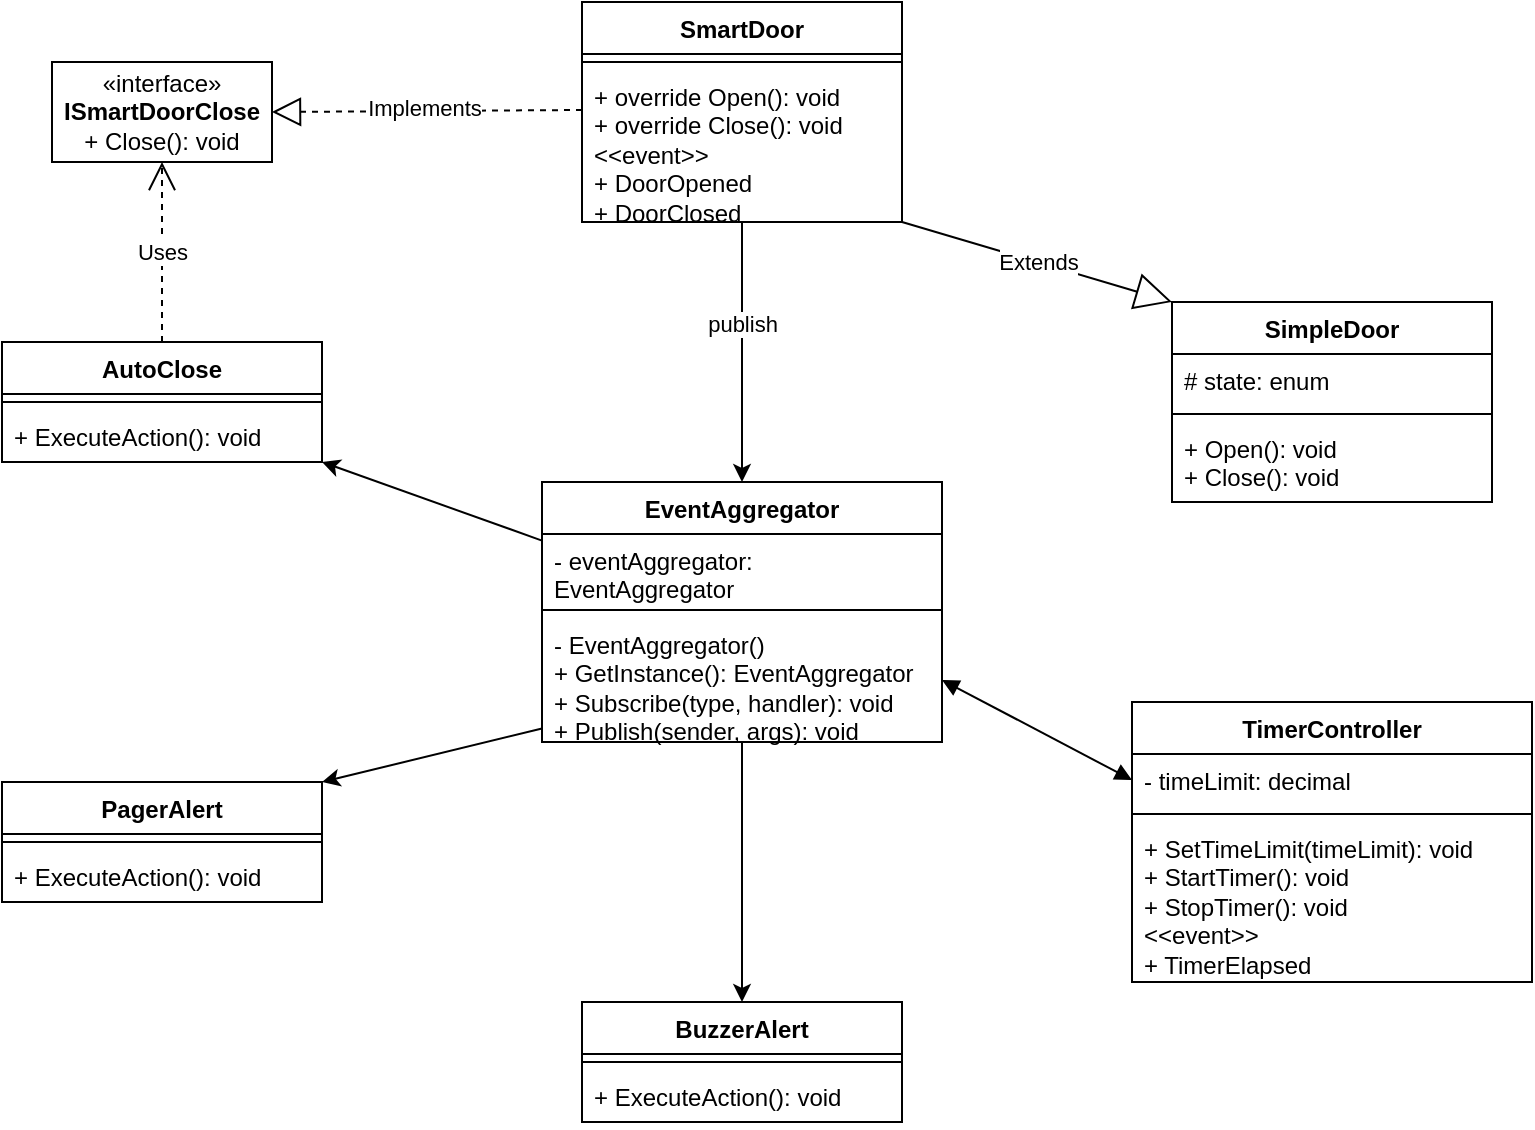 <mxfile version="22.1.22" type="device">
  <diagram name="Page-1" id="SEmlak7uieGWZUCjAaU1">
    <mxGraphModel dx="1674" dy="790" grid="1" gridSize="10" guides="1" tooltips="1" connect="1" arrows="1" fold="1" page="1" pageScale="1" pageWidth="850" pageHeight="1100" math="0" shadow="0">
      <root>
        <mxCell id="0" />
        <mxCell id="1" parent="0" />
        <mxCell id="HUGc6veq9v8A72gFGL7H-1" value="SimpleDoor" style="swimlane;fontStyle=1;align=center;verticalAlign=top;childLayout=stackLayout;horizontal=1;startSize=26;horizontalStack=0;resizeParent=1;resizeParentMax=0;resizeLast=0;collapsible=1;marginBottom=0;whiteSpace=wrap;html=1;" vertex="1" parent="1">
          <mxGeometry x="640" y="200" width="160" height="100" as="geometry" />
        </mxCell>
        <mxCell id="HUGc6veq9v8A72gFGL7H-2" value="# state: enum" style="text;strokeColor=none;fillColor=none;align=left;verticalAlign=top;spacingLeft=4;spacingRight=4;overflow=hidden;rotatable=0;points=[[0,0.5],[1,0.5]];portConstraint=eastwest;whiteSpace=wrap;html=1;" vertex="1" parent="HUGc6veq9v8A72gFGL7H-1">
          <mxGeometry y="26" width="160" height="26" as="geometry" />
        </mxCell>
        <mxCell id="HUGc6veq9v8A72gFGL7H-3" value="" style="line;strokeWidth=1;fillColor=none;align=left;verticalAlign=middle;spacingTop=-1;spacingLeft=3;spacingRight=3;rotatable=0;labelPosition=right;points=[];portConstraint=eastwest;strokeColor=inherit;" vertex="1" parent="HUGc6veq9v8A72gFGL7H-1">
          <mxGeometry y="52" width="160" height="8" as="geometry" />
        </mxCell>
        <mxCell id="HUGc6veq9v8A72gFGL7H-4" value="&lt;div&gt;+ Open(): void&lt;/div&gt;&lt;div&gt;+ Close(): void&lt;br&gt;&lt;/div&gt;" style="text;strokeColor=none;fillColor=none;align=left;verticalAlign=top;spacingLeft=4;spacingRight=4;overflow=hidden;rotatable=0;points=[[0,0.5],[1,0.5]];portConstraint=eastwest;whiteSpace=wrap;html=1;" vertex="1" parent="HUGc6veq9v8A72gFGL7H-1">
          <mxGeometry y="60" width="160" height="40" as="geometry" />
        </mxCell>
        <mxCell id="HUGc6veq9v8A72gFGL7H-38" style="edgeStyle=orthogonalEdgeStyle;rounded=0;orthogonalLoop=1;jettySize=auto;html=1;entryX=0.5;entryY=0;entryDx=0;entryDy=0;" edge="1" parent="1" source="HUGc6veq9v8A72gFGL7H-5" target="HUGc6veq9v8A72gFGL7H-26">
          <mxGeometry relative="1" as="geometry" />
        </mxCell>
        <mxCell id="HUGc6veq9v8A72gFGL7H-43" value="publish" style="edgeLabel;html=1;align=center;verticalAlign=middle;resizable=0;points=[];" vertex="1" connectable="0" parent="HUGc6veq9v8A72gFGL7H-38">
          <mxGeometry x="-0.215" relative="1" as="geometry">
            <mxPoint as="offset" />
          </mxGeometry>
        </mxCell>
        <mxCell id="HUGc6veq9v8A72gFGL7H-5" value="SmartDoor" style="swimlane;fontStyle=1;align=center;verticalAlign=top;childLayout=stackLayout;horizontal=1;startSize=26;horizontalStack=0;resizeParent=1;resizeParentMax=0;resizeLast=0;collapsible=1;marginBottom=0;whiteSpace=wrap;html=1;" vertex="1" parent="1">
          <mxGeometry x="345" y="50" width="160" height="110" as="geometry" />
        </mxCell>
        <mxCell id="HUGc6veq9v8A72gFGL7H-7" value="" style="line;strokeWidth=1;fillColor=none;align=left;verticalAlign=middle;spacingTop=-1;spacingLeft=3;spacingRight=3;rotatable=0;labelPosition=right;points=[];portConstraint=eastwest;strokeColor=inherit;" vertex="1" parent="HUGc6veq9v8A72gFGL7H-5">
          <mxGeometry y="26" width="160" height="8" as="geometry" />
        </mxCell>
        <mxCell id="HUGc6veq9v8A72gFGL7H-8" value="&lt;div&gt;+ override Open(): void&lt;/div&gt;&lt;div&gt;+ override Close(): void&lt;/div&gt;&lt;div&gt;&amp;lt;&amp;lt;event&amp;gt;&amp;gt;&lt;/div&gt;&lt;div&gt;+ DoorOpened&lt;br&gt;&lt;/div&gt;&lt;div&gt;+ DoorClosed&lt;br&gt;&lt;/div&gt;" style="text;strokeColor=none;fillColor=none;align=left;verticalAlign=top;spacingLeft=4;spacingRight=4;overflow=hidden;rotatable=0;points=[[0,0.5],[1,0.5]];portConstraint=eastwest;whiteSpace=wrap;html=1;" vertex="1" parent="HUGc6veq9v8A72gFGL7H-5">
          <mxGeometry y="34" width="160" height="76" as="geometry" />
        </mxCell>
        <mxCell id="HUGc6veq9v8A72gFGL7H-9" value="TimerController" style="swimlane;fontStyle=1;align=center;verticalAlign=top;childLayout=stackLayout;horizontal=1;startSize=26;horizontalStack=0;resizeParent=1;resizeParentMax=0;resizeLast=0;collapsible=1;marginBottom=0;whiteSpace=wrap;html=1;" vertex="1" parent="1">
          <mxGeometry x="620" y="400" width="200" height="140" as="geometry" />
        </mxCell>
        <mxCell id="HUGc6veq9v8A72gFGL7H-10" value="- timeLimit: decimal" style="text;strokeColor=none;fillColor=none;align=left;verticalAlign=top;spacingLeft=4;spacingRight=4;overflow=hidden;rotatable=0;points=[[0,0.5],[1,0.5]];portConstraint=eastwest;whiteSpace=wrap;html=1;" vertex="1" parent="HUGc6veq9v8A72gFGL7H-9">
          <mxGeometry y="26" width="200" height="26" as="geometry" />
        </mxCell>
        <mxCell id="HUGc6veq9v8A72gFGL7H-11" value="" style="line;strokeWidth=1;fillColor=none;align=left;verticalAlign=middle;spacingTop=-1;spacingLeft=3;spacingRight=3;rotatable=0;labelPosition=right;points=[];portConstraint=eastwest;strokeColor=inherit;" vertex="1" parent="HUGc6veq9v8A72gFGL7H-9">
          <mxGeometry y="52" width="200" height="8" as="geometry" />
        </mxCell>
        <mxCell id="HUGc6veq9v8A72gFGL7H-12" value="&lt;div&gt;+ SetTimeLimit(timeLimit): void&lt;br&gt;&lt;/div&gt;&lt;div&gt;+ StartTimer(): void&lt;/div&gt;&lt;div&gt;+ StopTimer(): void&lt;/div&gt;&lt;div&gt;&amp;lt;&amp;lt;event&amp;gt;&amp;gt;&lt;/div&gt;&lt;div&gt;+ TimerElapsed&lt;br&gt;&lt;/div&gt;" style="text;strokeColor=none;fillColor=none;align=left;verticalAlign=top;spacingLeft=4;spacingRight=4;overflow=hidden;rotatable=0;points=[[0,0.5],[1,0.5]];portConstraint=eastwest;whiteSpace=wrap;html=1;" vertex="1" parent="HUGc6veq9v8A72gFGL7H-9">
          <mxGeometry y="60" width="200" height="80" as="geometry" />
        </mxCell>
        <mxCell id="HUGc6veq9v8A72gFGL7H-13" value="BuzzerAlert" style="swimlane;fontStyle=1;align=center;verticalAlign=top;childLayout=stackLayout;horizontal=1;startSize=26;horizontalStack=0;resizeParent=1;resizeParentMax=0;resizeLast=0;collapsible=1;marginBottom=0;whiteSpace=wrap;html=1;" vertex="1" parent="1">
          <mxGeometry x="345" y="550" width="160" height="60" as="geometry" />
        </mxCell>
        <mxCell id="HUGc6veq9v8A72gFGL7H-15" value="" style="line;strokeWidth=1;fillColor=none;align=left;verticalAlign=middle;spacingTop=-1;spacingLeft=3;spacingRight=3;rotatable=0;labelPosition=right;points=[];portConstraint=eastwest;strokeColor=inherit;" vertex="1" parent="HUGc6veq9v8A72gFGL7H-13">
          <mxGeometry y="26" width="160" height="8" as="geometry" />
        </mxCell>
        <mxCell id="HUGc6veq9v8A72gFGL7H-16" value="+ ExecuteAction(): void" style="text;strokeColor=none;fillColor=none;align=left;verticalAlign=top;spacingLeft=4;spacingRight=4;overflow=hidden;rotatable=0;points=[[0,0.5],[1,0.5]];portConstraint=eastwest;whiteSpace=wrap;html=1;" vertex="1" parent="HUGc6veq9v8A72gFGL7H-13">
          <mxGeometry y="34" width="160" height="26" as="geometry" />
        </mxCell>
        <mxCell id="HUGc6veq9v8A72gFGL7H-17" value="PagerAlert" style="swimlane;fontStyle=1;align=center;verticalAlign=top;childLayout=stackLayout;horizontal=1;startSize=26;horizontalStack=0;resizeParent=1;resizeParentMax=0;resizeLast=0;collapsible=1;marginBottom=0;whiteSpace=wrap;html=1;" vertex="1" parent="1">
          <mxGeometry x="55" y="440" width="160" height="60" as="geometry" />
        </mxCell>
        <mxCell id="HUGc6veq9v8A72gFGL7H-19" value="" style="line;strokeWidth=1;fillColor=none;align=left;verticalAlign=middle;spacingTop=-1;spacingLeft=3;spacingRight=3;rotatable=0;labelPosition=right;points=[];portConstraint=eastwest;strokeColor=inherit;" vertex="1" parent="HUGc6veq9v8A72gFGL7H-17">
          <mxGeometry y="26" width="160" height="8" as="geometry" />
        </mxCell>
        <mxCell id="HUGc6veq9v8A72gFGL7H-20" value="+ ExecuteAction(): void" style="text;strokeColor=none;fillColor=none;align=left;verticalAlign=top;spacingLeft=4;spacingRight=4;overflow=hidden;rotatable=0;points=[[0,0.5],[1,0.5]];portConstraint=eastwest;whiteSpace=wrap;html=1;" vertex="1" parent="HUGc6veq9v8A72gFGL7H-17">
          <mxGeometry y="34" width="160" height="26" as="geometry" />
        </mxCell>
        <mxCell id="HUGc6veq9v8A72gFGL7H-21" value="AutoClose" style="swimlane;fontStyle=1;align=center;verticalAlign=top;childLayout=stackLayout;horizontal=1;startSize=26;horizontalStack=0;resizeParent=1;resizeParentMax=0;resizeLast=0;collapsible=1;marginBottom=0;whiteSpace=wrap;html=1;" vertex="1" parent="1">
          <mxGeometry x="55" y="220" width="160" height="60" as="geometry" />
        </mxCell>
        <mxCell id="HUGc6veq9v8A72gFGL7H-23" value="" style="line;strokeWidth=1;fillColor=none;align=left;verticalAlign=middle;spacingTop=-1;spacingLeft=3;spacingRight=3;rotatable=0;labelPosition=right;points=[];portConstraint=eastwest;strokeColor=inherit;" vertex="1" parent="HUGc6veq9v8A72gFGL7H-21">
          <mxGeometry y="26" width="160" height="8" as="geometry" />
        </mxCell>
        <mxCell id="HUGc6veq9v8A72gFGL7H-24" value="+ ExecuteAction(): void" style="text;strokeColor=none;fillColor=none;align=left;verticalAlign=top;spacingLeft=4;spacingRight=4;overflow=hidden;rotatable=0;points=[[0,0.5],[1,0.5]];portConstraint=eastwest;whiteSpace=wrap;html=1;" vertex="1" parent="HUGc6veq9v8A72gFGL7H-21">
          <mxGeometry y="34" width="160" height="26" as="geometry" />
        </mxCell>
        <mxCell id="HUGc6veq9v8A72gFGL7H-25" value="Extends" style="endArrow=block;endSize=16;endFill=0;html=1;rounded=0;exitX=1;exitY=1;exitDx=0;exitDy=0;entryX=0;entryY=0;entryDx=0;entryDy=0;" edge="1" parent="1" source="HUGc6veq9v8A72gFGL7H-5" target="HUGc6veq9v8A72gFGL7H-1">
          <mxGeometry width="160" relative="1" as="geometry">
            <mxPoint x="320" y="540" as="sourcePoint" />
            <mxPoint x="480" y="540" as="targetPoint" />
          </mxGeometry>
        </mxCell>
        <mxCell id="HUGc6veq9v8A72gFGL7H-48" style="edgeStyle=orthogonalEdgeStyle;rounded=0;orthogonalLoop=1;jettySize=auto;html=1;entryX=0.5;entryY=0;entryDx=0;entryDy=0;" edge="1" parent="1" source="HUGc6veq9v8A72gFGL7H-26" target="HUGc6veq9v8A72gFGL7H-13">
          <mxGeometry relative="1" as="geometry" />
        </mxCell>
        <mxCell id="HUGc6veq9v8A72gFGL7H-50" style="rounded=0;orthogonalLoop=1;jettySize=auto;html=1;entryX=1;entryY=1;entryDx=0;entryDy=0;" edge="1" parent="1" source="HUGc6veq9v8A72gFGL7H-26" target="HUGc6veq9v8A72gFGL7H-21">
          <mxGeometry relative="1" as="geometry" />
        </mxCell>
        <mxCell id="HUGc6veq9v8A72gFGL7H-26" value="EventAggregator" style="swimlane;fontStyle=1;align=center;verticalAlign=top;childLayout=stackLayout;horizontal=1;startSize=26;horizontalStack=0;resizeParent=1;resizeParentMax=0;resizeLast=0;collapsible=1;marginBottom=0;whiteSpace=wrap;html=1;" vertex="1" parent="1">
          <mxGeometry x="325" y="290" width="200" height="130" as="geometry" />
        </mxCell>
        <mxCell id="HUGc6veq9v8A72gFGL7H-27" value="&lt;div&gt;- eventAggregator: EventAggregator&lt;/div&gt;&lt;div&gt;- subscriberList: dictionary&lt;/div&gt;" style="text;strokeColor=none;fillColor=none;align=left;verticalAlign=top;spacingLeft=4;spacingRight=4;overflow=hidden;rotatable=0;points=[[0,0.5],[1,0.5]];portConstraint=eastwest;whiteSpace=wrap;html=1;" vertex="1" parent="HUGc6veq9v8A72gFGL7H-26">
          <mxGeometry y="26" width="200" height="34" as="geometry" />
        </mxCell>
        <mxCell id="HUGc6veq9v8A72gFGL7H-28" value="" style="line;strokeWidth=1;fillColor=none;align=left;verticalAlign=middle;spacingTop=-1;spacingLeft=3;spacingRight=3;rotatable=0;labelPosition=right;points=[];portConstraint=eastwest;strokeColor=inherit;" vertex="1" parent="HUGc6veq9v8A72gFGL7H-26">
          <mxGeometry y="60" width="200" height="8" as="geometry" />
        </mxCell>
        <mxCell id="HUGc6veq9v8A72gFGL7H-29" value="&lt;div&gt;- EventAggregator()&lt;/div&gt;&lt;div&gt;+ GetInstance(): EventAggregator&lt;br&gt;&lt;/div&gt;&lt;div&gt;+ Subscribe(type, handler): void&lt;/div&gt;&lt;div&gt;+ Publish(sender, args): void&lt;br&gt;&lt;/div&gt;" style="text;strokeColor=none;fillColor=none;align=left;verticalAlign=top;spacingLeft=4;spacingRight=4;overflow=hidden;rotatable=0;points=[[0,0.5],[1,0.5]];portConstraint=eastwest;whiteSpace=wrap;html=1;" vertex="1" parent="HUGc6veq9v8A72gFGL7H-26">
          <mxGeometry y="68" width="200" height="62" as="geometry" />
        </mxCell>
        <mxCell id="HUGc6veq9v8A72gFGL7H-30" value="«interface»&lt;br&gt;&lt;div&gt;&lt;b&gt;ISmartDoorClose&lt;/b&gt;&lt;/div&gt;&lt;div&gt;+ Close(): void&lt;br&gt;&lt;/div&gt;" style="html=1;whiteSpace=wrap;" vertex="1" parent="1">
          <mxGeometry x="80" y="80" width="110" height="50" as="geometry" />
        </mxCell>
        <mxCell id="HUGc6veq9v8A72gFGL7H-31" value="Uses" style="endArrow=open;endSize=12;dashed=1;html=1;rounded=0;exitX=0.5;exitY=0;exitDx=0;exitDy=0;entryX=0.5;entryY=1;entryDx=0;entryDy=0;" edge="1" parent="1" source="HUGc6veq9v8A72gFGL7H-21" target="HUGc6veq9v8A72gFGL7H-30">
          <mxGeometry width="160" relative="1" as="geometry">
            <mxPoint x="320" y="350" as="sourcePoint" />
            <mxPoint x="480" y="350" as="targetPoint" />
          </mxGeometry>
        </mxCell>
        <mxCell id="HUGc6veq9v8A72gFGL7H-32" value="" style="endArrow=block;dashed=1;endFill=0;endSize=12;html=1;rounded=0;entryX=1;entryY=0.5;entryDx=0;entryDy=0;exitX=0;exitY=0.263;exitDx=0;exitDy=0;exitPerimeter=0;" edge="1" parent="1" source="HUGc6veq9v8A72gFGL7H-8" target="HUGc6veq9v8A72gFGL7H-30">
          <mxGeometry width="160" relative="1" as="geometry">
            <mxPoint x="300" y="240" as="sourcePoint" />
            <mxPoint x="460" y="240" as="targetPoint" />
          </mxGeometry>
        </mxCell>
        <mxCell id="HUGc6veq9v8A72gFGL7H-35" value="Implements" style="edgeLabel;html=1;align=center;verticalAlign=middle;resizable=0;points=[];" vertex="1" connectable="0" parent="HUGc6veq9v8A72gFGL7H-32">
          <mxGeometry x="0.019" y="-2" relative="1" as="geometry">
            <mxPoint as="offset" />
          </mxGeometry>
        </mxCell>
        <mxCell id="HUGc6veq9v8A72gFGL7H-49" style="rounded=0;orthogonalLoop=1;jettySize=auto;html=1;entryX=1;entryY=0;entryDx=0;entryDy=0;" edge="1" parent="1" source="HUGc6veq9v8A72gFGL7H-29" target="HUGc6veq9v8A72gFGL7H-17">
          <mxGeometry relative="1" as="geometry" />
        </mxCell>
        <mxCell id="HUGc6veq9v8A72gFGL7H-51" value="" style="endArrow=block;startArrow=block;endFill=1;startFill=1;html=1;rounded=0;entryX=0;entryY=0.5;entryDx=0;entryDy=0;exitX=1;exitY=0.5;exitDx=0;exitDy=0;" edge="1" parent="1" source="HUGc6veq9v8A72gFGL7H-29" target="HUGc6veq9v8A72gFGL7H-10">
          <mxGeometry width="160" relative="1" as="geometry">
            <mxPoint x="450" y="490" as="sourcePoint" />
            <mxPoint x="610" y="490" as="targetPoint" />
          </mxGeometry>
        </mxCell>
      </root>
    </mxGraphModel>
  </diagram>
</mxfile>
